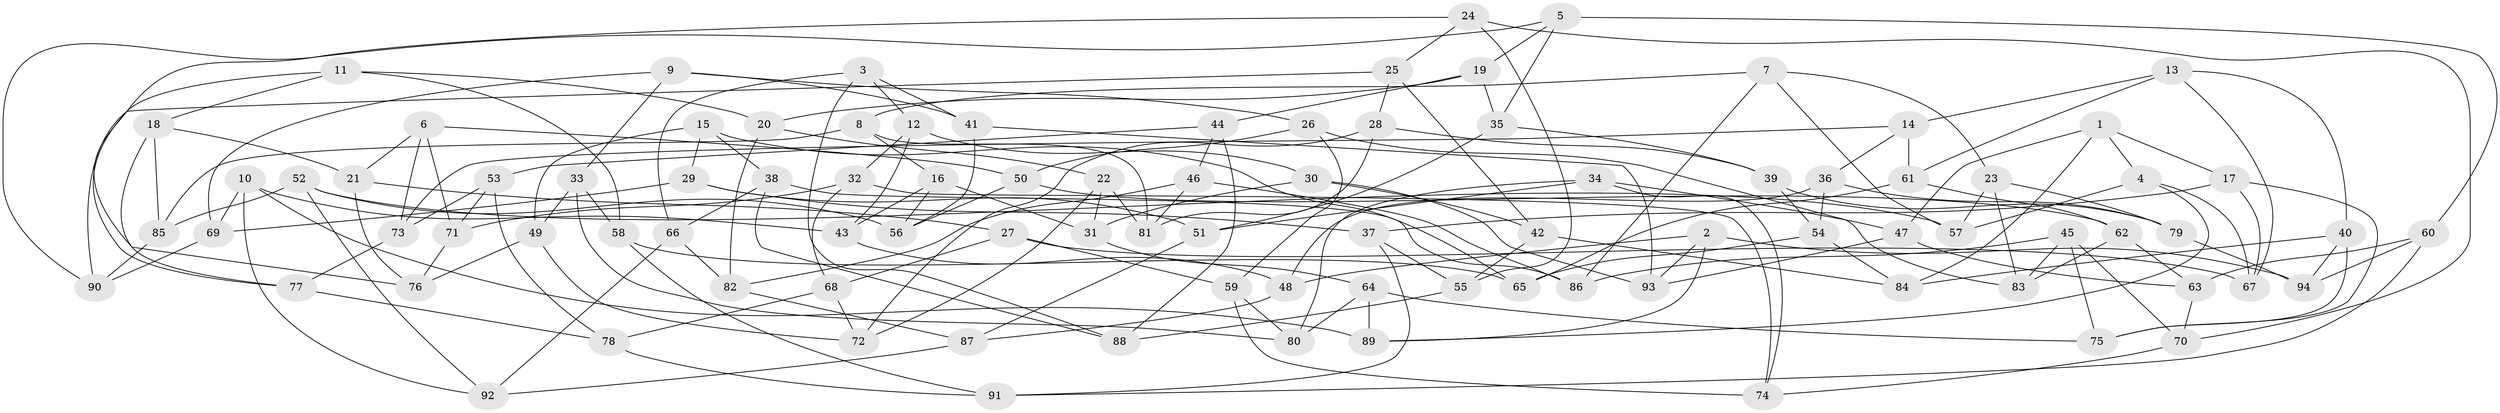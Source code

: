 // coarse degree distribution, {4: 0.3620689655172414, 6: 0.5344827586206896, 5: 0.08620689655172414, 3: 0.017241379310344827}
// Generated by graph-tools (version 1.1) at 2025/24/03/03/25 07:24:22]
// undirected, 94 vertices, 188 edges
graph export_dot {
graph [start="1"]
  node [color=gray90,style=filled];
  1;
  2;
  3;
  4;
  5;
  6;
  7;
  8;
  9;
  10;
  11;
  12;
  13;
  14;
  15;
  16;
  17;
  18;
  19;
  20;
  21;
  22;
  23;
  24;
  25;
  26;
  27;
  28;
  29;
  30;
  31;
  32;
  33;
  34;
  35;
  36;
  37;
  38;
  39;
  40;
  41;
  42;
  43;
  44;
  45;
  46;
  47;
  48;
  49;
  50;
  51;
  52;
  53;
  54;
  55;
  56;
  57;
  58;
  59;
  60;
  61;
  62;
  63;
  64;
  65;
  66;
  67;
  68;
  69;
  70;
  71;
  72;
  73;
  74;
  75;
  76;
  77;
  78;
  79;
  80;
  81;
  82;
  83;
  84;
  85;
  86;
  87;
  88;
  89;
  90;
  91;
  92;
  93;
  94;
  1 -- 4;
  1 -- 84;
  1 -- 47;
  1 -- 17;
  2 -- 48;
  2 -- 89;
  2 -- 93;
  2 -- 94;
  3 -- 41;
  3 -- 88;
  3 -- 12;
  3 -- 66;
  4 -- 57;
  4 -- 67;
  4 -- 89;
  5 -- 60;
  5 -- 90;
  5 -- 35;
  5 -- 19;
  6 -- 71;
  6 -- 50;
  6 -- 73;
  6 -- 21;
  7 -- 57;
  7 -- 8;
  7 -- 23;
  7 -- 86;
  8 -- 85;
  8 -- 81;
  8 -- 16;
  9 -- 41;
  9 -- 69;
  9 -- 26;
  9 -- 33;
  10 -- 43;
  10 -- 92;
  10 -- 69;
  10 -- 89;
  11 -- 20;
  11 -- 77;
  11 -- 58;
  11 -- 18;
  12 -- 30;
  12 -- 43;
  12 -- 32;
  13 -- 61;
  13 -- 67;
  13 -- 40;
  13 -- 14;
  14 -- 73;
  14 -- 36;
  14 -- 61;
  15 -- 38;
  15 -- 49;
  15 -- 65;
  15 -- 29;
  16 -- 43;
  16 -- 56;
  16 -- 31;
  17 -- 37;
  17 -- 67;
  17 -- 75;
  18 -- 21;
  18 -- 85;
  18 -- 77;
  19 -- 44;
  19 -- 35;
  19 -- 20;
  20 -- 82;
  20 -- 22;
  21 -- 76;
  21 -- 27;
  22 -- 81;
  22 -- 72;
  22 -- 31;
  23 -- 57;
  23 -- 79;
  23 -- 83;
  24 -- 55;
  24 -- 25;
  24 -- 70;
  24 -- 76;
  25 -- 90;
  25 -- 42;
  25 -- 28;
  26 -- 50;
  26 -- 83;
  26 -- 59;
  27 -- 59;
  27 -- 68;
  27 -- 67;
  28 -- 72;
  28 -- 39;
  28 -- 81;
  29 -- 37;
  29 -- 69;
  29 -- 51;
  30 -- 42;
  30 -- 31;
  30 -- 93;
  31 -- 64;
  32 -- 68;
  32 -- 71;
  32 -- 74;
  33 -- 80;
  33 -- 49;
  33 -- 58;
  34 -- 47;
  34 -- 74;
  34 -- 51;
  34 -- 80;
  35 -- 39;
  35 -- 51;
  36 -- 54;
  36 -- 79;
  36 -- 48;
  37 -- 91;
  37 -- 55;
  38 -- 66;
  38 -- 86;
  38 -- 88;
  39 -- 79;
  39 -- 54;
  40 -- 75;
  40 -- 94;
  40 -- 84;
  41 -- 93;
  41 -- 56;
  42 -- 55;
  42 -- 84;
  43 -- 48;
  44 -- 88;
  44 -- 46;
  44 -- 53;
  45 -- 83;
  45 -- 75;
  45 -- 70;
  45 -- 86;
  46 -- 81;
  46 -- 82;
  46 -- 86;
  47 -- 93;
  47 -- 63;
  48 -- 87;
  49 -- 72;
  49 -- 76;
  50 -- 56;
  50 -- 62;
  51 -- 87;
  52 -- 92;
  52 -- 85;
  52 -- 56;
  52 -- 57;
  53 -- 78;
  53 -- 71;
  53 -- 73;
  54 -- 65;
  54 -- 84;
  55 -- 88;
  58 -- 91;
  58 -- 65;
  59 -- 80;
  59 -- 74;
  60 -- 63;
  60 -- 91;
  60 -- 94;
  61 -- 62;
  61 -- 65;
  62 -- 63;
  62 -- 83;
  63 -- 70;
  64 -- 80;
  64 -- 89;
  64 -- 75;
  66 -- 82;
  66 -- 92;
  68 -- 78;
  68 -- 72;
  69 -- 90;
  70 -- 74;
  71 -- 76;
  73 -- 77;
  77 -- 78;
  78 -- 91;
  79 -- 94;
  82 -- 87;
  85 -- 90;
  87 -- 92;
}
